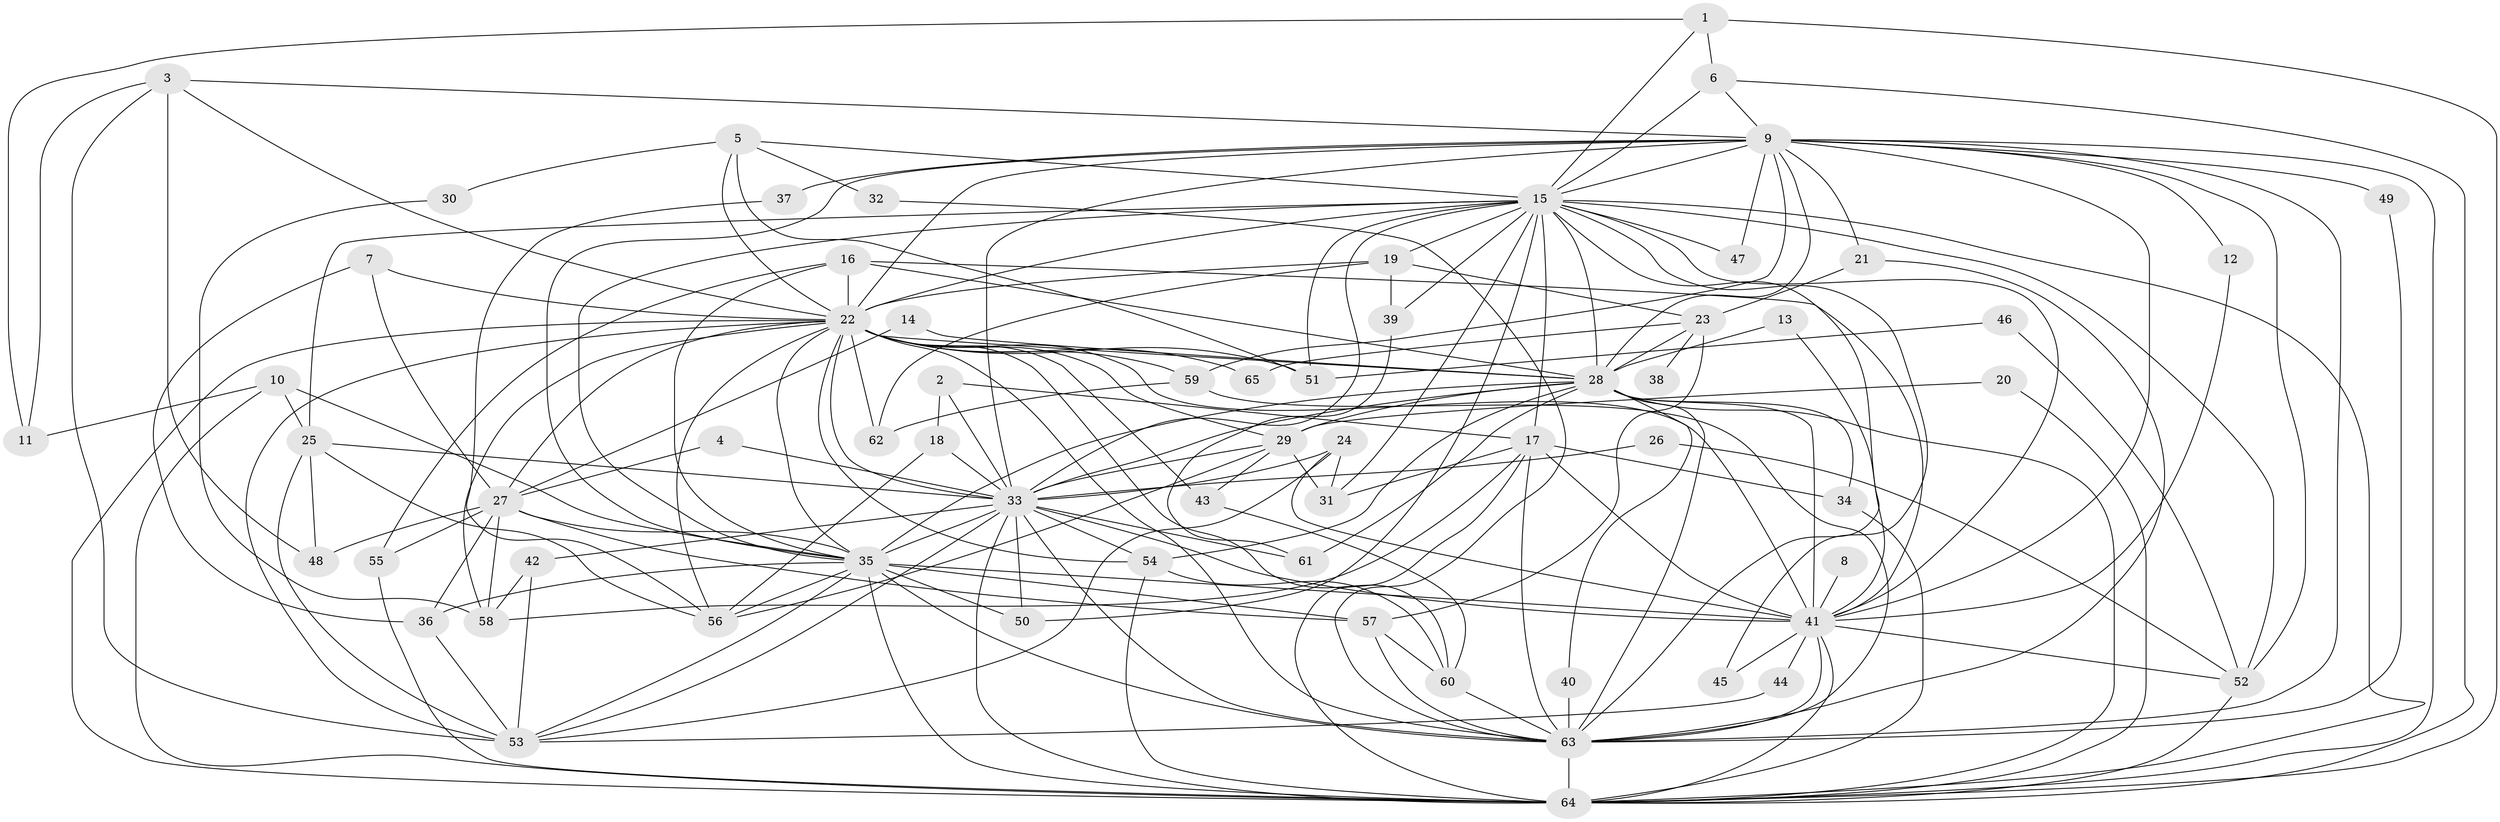 // original degree distribution, {22: 0.015384615384615385, 18: 0.007692307692307693, 19: 0.007692307692307693, 20: 0.007692307692307693, 21: 0.015384615384615385, 33: 0.007692307692307693, 13: 0.007692307692307693, 28: 0.007692307692307693, 9: 0.015384615384615385, 4: 0.1076923076923077, 12: 0.007692307692307693, 3: 0.16153846153846155, 2: 0.5538461538461539, 5: 0.03076923076923077, 6: 0.023076923076923078, 7: 0.015384615384615385, 8: 0.007692307692307693}
// Generated by graph-tools (version 1.1) at 2025/01/03/09/25 03:01:29]
// undirected, 65 vertices, 186 edges
graph export_dot {
graph [start="1"]
  node [color=gray90,style=filled];
  1;
  2;
  3;
  4;
  5;
  6;
  7;
  8;
  9;
  10;
  11;
  12;
  13;
  14;
  15;
  16;
  17;
  18;
  19;
  20;
  21;
  22;
  23;
  24;
  25;
  26;
  27;
  28;
  29;
  30;
  31;
  32;
  33;
  34;
  35;
  36;
  37;
  38;
  39;
  40;
  41;
  42;
  43;
  44;
  45;
  46;
  47;
  48;
  49;
  50;
  51;
  52;
  53;
  54;
  55;
  56;
  57;
  58;
  59;
  60;
  61;
  62;
  63;
  64;
  65;
  1 -- 6 [weight=1.0];
  1 -- 11 [weight=1.0];
  1 -- 15 [weight=1.0];
  1 -- 64 [weight=1.0];
  2 -- 17 [weight=1.0];
  2 -- 18 [weight=1.0];
  2 -- 33 [weight=1.0];
  3 -- 9 [weight=1.0];
  3 -- 11 [weight=1.0];
  3 -- 22 [weight=1.0];
  3 -- 48 [weight=1.0];
  3 -- 53 [weight=1.0];
  4 -- 27 [weight=1.0];
  4 -- 33 [weight=1.0];
  5 -- 15 [weight=2.0];
  5 -- 22 [weight=1.0];
  5 -- 30 [weight=1.0];
  5 -- 32 [weight=1.0];
  5 -- 51 [weight=2.0];
  6 -- 9 [weight=1.0];
  6 -- 15 [weight=1.0];
  6 -- 64 [weight=1.0];
  7 -- 22 [weight=2.0];
  7 -- 27 [weight=1.0];
  7 -- 36 [weight=1.0];
  8 -- 41 [weight=1.0];
  9 -- 12 [weight=1.0];
  9 -- 15 [weight=1.0];
  9 -- 21 [weight=1.0];
  9 -- 22 [weight=2.0];
  9 -- 28 [weight=1.0];
  9 -- 33 [weight=2.0];
  9 -- 35 [weight=2.0];
  9 -- 37 [weight=1.0];
  9 -- 41 [weight=2.0];
  9 -- 47 [weight=1.0];
  9 -- 49 [weight=2.0];
  9 -- 52 [weight=1.0];
  9 -- 59 [weight=1.0];
  9 -- 63 [weight=1.0];
  9 -- 64 [weight=1.0];
  10 -- 11 [weight=1.0];
  10 -- 25 [weight=1.0];
  10 -- 35 [weight=1.0];
  10 -- 64 [weight=1.0];
  12 -- 41 [weight=1.0];
  13 -- 28 [weight=1.0];
  13 -- 41 [weight=1.0];
  14 -- 27 [weight=1.0];
  14 -- 28 [weight=1.0];
  15 -- 17 [weight=2.0];
  15 -- 19 [weight=1.0];
  15 -- 22 [weight=2.0];
  15 -- 25 [weight=2.0];
  15 -- 28 [weight=2.0];
  15 -- 31 [weight=1.0];
  15 -- 33 [weight=2.0];
  15 -- 35 [weight=1.0];
  15 -- 39 [weight=1.0];
  15 -- 41 [weight=1.0];
  15 -- 45 [weight=1.0];
  15 -- 47 [weight=1.0];
  15 -- 50 [weight=1.0];
  15 -- 51 [weight=1.0];
  15 -- 52 [weight=2.0];
  15 -- 63 [weight=1.0];
  15 -- 64 [weight=1.0];
  16 -- 22 [weight=1.0];
  16 -- 28 [weight=1.0];
  16 -- 35 [weight=1.0];
  16 -- 41 [weight=1.0];
  16 -- 55 [weight=1.0];
  17 -- 31 [weight=1.0];
  17 -- 34 [weight=1.0];
  17 -- 41 [weight=1.0];
  17 -- 58 [weight=1.0];
  17 -- 63 [weight=1.0];
  17 -- 64 [weight=1.0];
  18 -- 33 [weight=1.0];
  18 -- 56 [weight=1.0];
  19 -- 22 [weight=1.0];
  19 -- 23 [weight=1.0];
  19 -- 39 [weight=1.0];
  19 -- 62 [weight=1.0];
  20 -- 29 [weight=1.0];
  20 -- 64 [weight=1.0];
  21 -- 23 [weight=1.0];
  21 -- 63 [weight=1.0];
  22 -- 27 [weight=1.0];
  22 -- 28 [weight=1.0];
  22 -- 29 [weight=2.0];
  22 -- 33 [weight=2.0];
  22 -- 35 [weight=1.0];
  22 -- 41 [weight=1.0];
  22 -- 43 [weight=1.0];
  22 -- 51 [weight=1.0];
  22 -- 53 [weight=2.0];
  22 -- 54 [weight=1.0];
  22 -- 56 [weight=1.0];
  22 -- 58 [weight=1.0];
  22 -- 59 [weight=1.0];
  22 -- 60 [weight=1.0];
  22 -- 62 [weight=1.0];
  22 -- 63 [weight=1.0];
  22 -- 64 [weight=1.0];
  22 -- 65 [weight=1.0];
  23 -- 28 [weight=1.0];
  23 -- 38 [weight=1.0];
  23 -- 57 [weight=1.0];
  23 -- 65 [weight=1.0];
  24 -- 31 [weight=1.0];
  24 -- 33 [weight=1.0];
  24 -- 41 [weight=1.0];
  24 -- 53 [weight=1.0];
  25 -- 33 [weight=1.0];
  25 -- 48 [weight=1.0];
  25 -- 53 [weight=1.0];
  25 -- 56 [weight=1.0];
  26 -- 33 [weight=1.0];
  26 -- 52 [weight=1.0];
  27 -- 35 [weight=2.0];
  27 -- 36 [weight=1.0];
  27 -- 48 [weight=1.0];
  27 -- 55 [weight=1.0];
  27 -- 57 [weight=1.0];
  27 -- 58 [weight=1.0];
  28 -- 29 [weight=1.0];
  28 -- 33 [weight=2.0];
  28 -- 34 [weight=1.0];
  28 -- 35 [weight=2.0];
  28 -- 40 [weight=1.0];
  28 -- 41 [weight=1.0];
  28 -- 54 [weight=1.0];
  28 -- 61 [weight=1.0];
  28 -- 63 [weight=1.0];
  28 -- 64 [weight=1.0];
  29 -- 31 [weight=1.0];
  29 -- 33 [weight=1.0];
  29 -- 43 [weight=1.0];
  29 -- 56 [weight=1.0];
  30 -- 58 [weight=1.0];
  32 -- 63 [weight=1.0];
  33 -- 35 [weight=2.0];
  33 -- 41 [weight=4.0];
  33 -- 42 [weight=1.0];
  33 -- 50 [weight=1.0];
  33 -- 53 [weight=1.0];
  33 -- 54 [weight=1.0];
  33 -- 61 [weight=1.0];
  33 -- 63 [weight=2.0];
  33 -- 64 [weight=3.0];
  34 -- 64 [weight=1.0];
  35 -- 36 [weight=1.0];
  35 -- 41 [weight=1.0];
  35 -- 50 [weight=2.0];
  35 -- 53 [weight=1.0];
  35 -- 56 [weight=1.0];
  35 -- 57 [weight=1.0];
  35 -- 63 [weight=1.0];
  35 -- 64 [weight=1.0];
  36 -- 53 [weight=1.0];
  37 -- 56 [weight=1.0];
  39 -- 61 [weight=1.0];
  40 -- 63 [weight=2.0];
  41 -- 44 [weight=1.0];
  41 -- 45 [weight=1.0];
  41 -- 52 [weight=1.0];
  41 -- 63 [weight=1.0];
  41 -- 64 [weight=1.0];
  42 -- 53 [weight=1.0];
  42 -- 58 [weight=1.0];
  43 -- 60 [weight=1.0];
  44 -- 53 [weight=1.0];
  46 -- 51 [weight=1.0];
  46 -- 52 [weight=1.0];
  49 -- 63 [weight=1.0];
  52 -- 64 [weight=1.0];
  54 -- 60 [weight=1.0];
  54 -- 64 [weight=1.0];
  55 -- 64 [weight=1.0];
  57 -- 60 [weight=1.0];
  57 -- 63 [weight=1.0];
  59 -- 62 [weight=1.0];
  59 -- 63 [weight=1.0];
  60 -- 63 [weight=1.0];
  63 -- 64 [weight=1.0];
}
